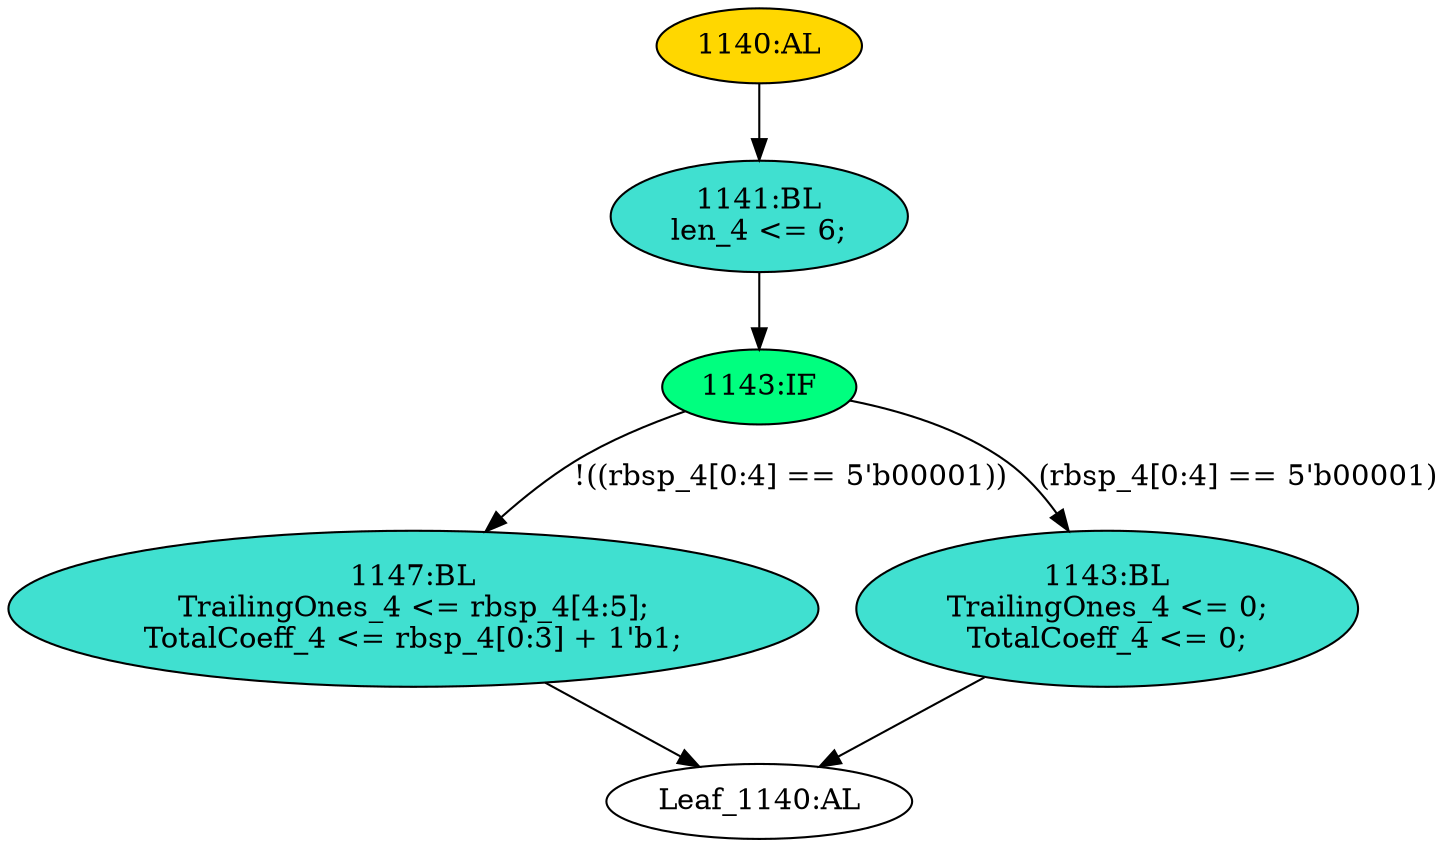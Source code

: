 strict digraph "" {
	node [label="\N"];
	"1140:AL"	 [ast="<pyverilog.vparser.ast.Always object at 0x7f204c6f4fd0>",
		clk_sens=False,
		fillcolor=gold,
		label="1140:AL",
		sens="['rbsp_4']",
		statements="[]",
		style=filled,
		typ=Always,
		use_var="['rbsp_4']"];
	"1141:BL"	 [ast="<pyverilog.vparser.ast.Block object at 0x7f204c6dd050>",
		fillcolor=turquoise,
		label="1141:BL
len_4 <= 6;",
		statements="[<pyverilog.vparser.ast.NonblockingSubstitution object at 0x7f204c6dd090>]",
		style=filled,
		typ=Block];
	"1140:AL" -> "1141:BL"	 [cond="[]",
		lineno=None];
	"1143:IF"	 [ast="<pyverilog.vparser.ast.IfStatement object at 0x7f204c6ddc90>",
		fillcolor=springgreen,
		label="1143:IF",
		statements="[]",
		style=filled,
		typ=IfStatement];
	"1147:BL"	 [ast="<pyverilog.vparser.ast.Block object at 0x7f204c6ddd10>",
		fillcolor=turquoise,
		label="1147:BL
TrailingOnes_4 <= rbsp_4[4:5];
TotalCoeff_4 <= rbsp_4[0:3] + 1'b1;",
		statements="[<pyverilog.vparser.ast.NonblockingSubstitution object at 0x7f204c6ddd50>, <pyverilog.vparser.ast.NonblockingSubstitution object \
at 0x7f204c6ddf90>]",
		style=filled,
		typ=Block];
	"1143:IF" -> "1147:BL"	 [cond="['rbsp_4']",
		label="!((rbsp_4[0:4] == 5'b00001))",
		lineno=1143];
	"1143:BL"	 [ast="<pyverilog.vparser.ast.Block object at 0x7f204c6e02d0>",
		fillcolor=turquoise,
		label="1143:BL
TrailingOnes_4 <= 0;
TotalCoeff_4 <= 0;",
		statements="[<pyverilog.vparser.ast.NonblockingSubstitution object at 0x7f204c6e0310>, <pyverilog.vparser.ast.NonblockingSubstitution object \
at 0x7f204c6e0490>]",
		style=filled,
		typ=Block];
	"1143:IF" -> "1143:BL"	 [cond="['rbsp_4']",
		label="(rbsp_4[0:4] == 5'b00001)",
		lineno=1143];
	"1141:BL" -> "1143:IF"	 [cond="[]",
		lineno=None];
	"Leaf_1140:AL"	 [def_var="['TrailingOnes_4', 'len_4', 'TotalCoeff_4']",
		label="Leaf_1140:AL"];
	"1147:BL" -> "Leaf_1140:AL"	 [cond="[]",
		lineno=None];
	"1143:BL" -> "Leaf_1140:AL"	 [cond="[]",
		lineno=None];
}
